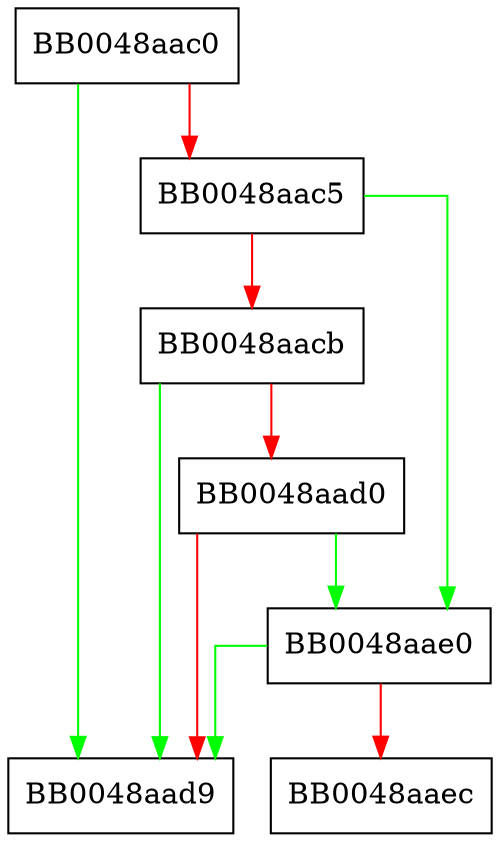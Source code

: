 digraph SSL_get_all_async_fds {
  node [shape="box"];
  graph [splines=ortho];
  BB0048aac0 -> BB0048aad9 [color="green"];
  BB0048aac0 -> BB0048aac5 [color="red"];
  BB0048aac5 -> BB0048aae0 [color="green"];
  BB0048aac5 -> BB0048aacb [color="red"];
  BB0048aacb -> BB0048aad9 [color="green"];
  BB0048aacb -> BB0048aad0 [color="red"];
  BB0048aad0 -> BB0048aae0 [color="green"];
  BB0048aad0 -> BB0048aad9 [color="red"];
  BB0048aae0 -> BB0048aad9 [color="green"];
  BB0048aae0 -> BB0048aaec [color="red"];
}
